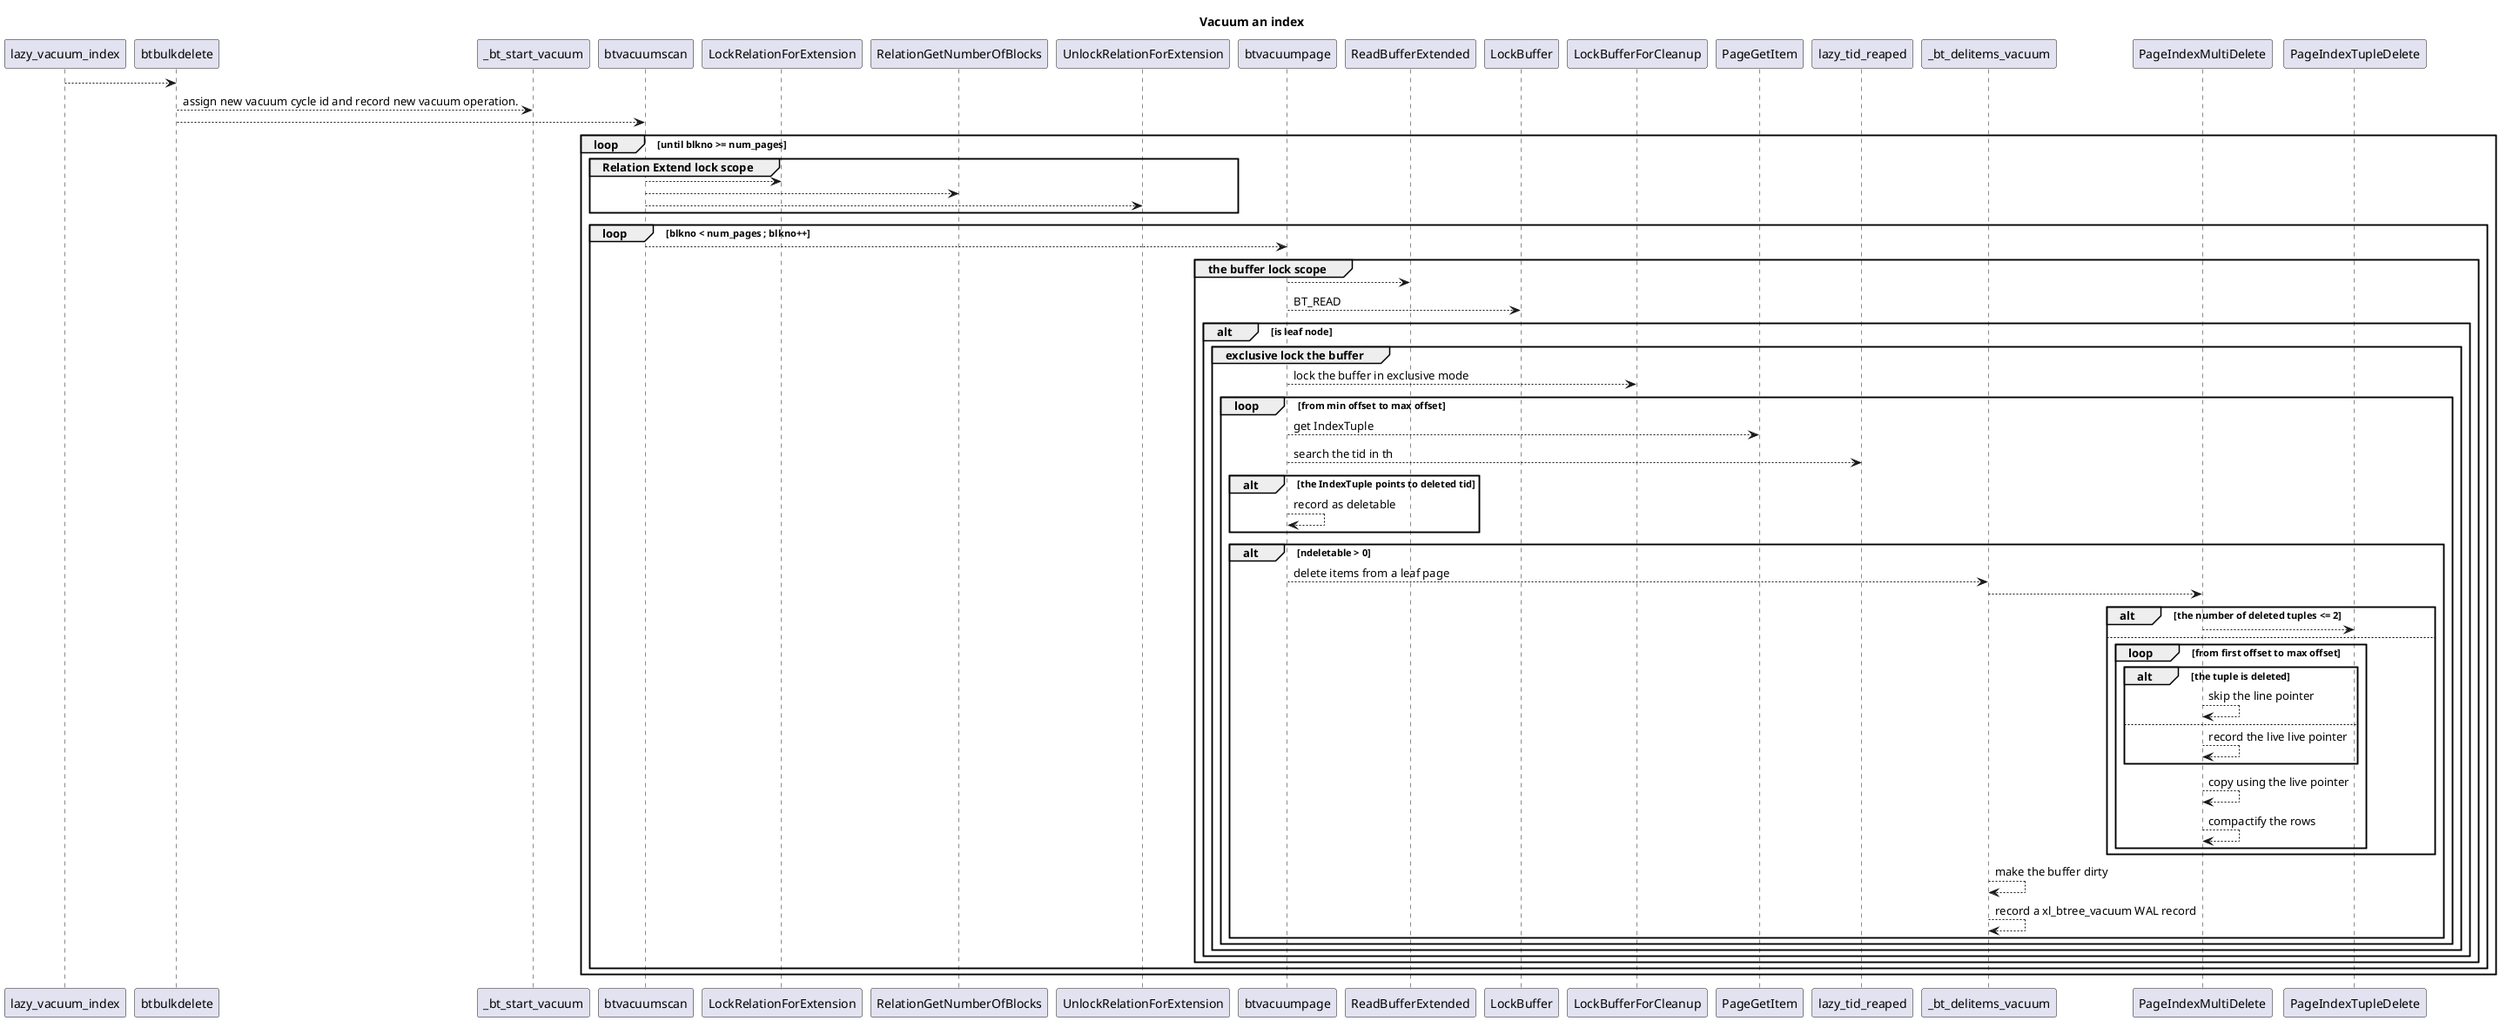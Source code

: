 @startuml
title Vacuum an index 

lazy_vacuum_index --> btbulkdelete
btbulkdelete --> _bt_start_vacuum : assign new vacuum cycle id and record new vacuum operation.
btbulkdelete --> btvacuumscan

loop until blkno >= num_pages
    group Relation Extend lock scope
        btvacuumscan --> LockRelationForExtension
        btvacuumscan --> RelationGetNumberOfBlocks
        btvacuumscan --> UnlockRelationForExtension
    end

    loop blkno < num_pages ; blkno++
         btvacuumscan --> btvacuumpage
         group the buffer lock scope 
            btvacuumpage --> ReadBufferExtended
            btvacuumpage --> LockBuffer : BT_READ

            alt is leaf node
                group exclusive lock the buffer
                    btvacuumpage --> LockBufferForCleanup : lock the buffer in exclusive mode
                    loop from min offset to max offset
                        btvacuumpage --> PageGetItem : get IndexTuple
                        
                        btvacuumpage --> lazy_tid_reaped : search the tid in th
                        alt the IndexTuple points to deleted tid
                            btvacuumpage --> btvacuumpage : record as deletable 
                        end

                        alt ndeletable > 0
                            btvacuumpage --> _bt_delitems_vacuum : delete items from a leaf page
                            _bt_delitems_vacuum --> PageIndexMultiDelete
                            alt the number of deleted tuples <= 2
                                PageIndexMultiDelete --> PageIndexTupleDelete
                            else
                                loop from first offset to max offset
                                    alt the tuple is deleted 
                                        PageIndexMultiDelete --> PageIndexMultiDelete : skip the line pointer
                                    else 
                                        PageIndexMultiDelete --> PageIndexMultiDelete : record the live live pointer
                                    end 
                                    PageIndexMultiDelete --> PageIndexMultiDelete : copy using the live pointer
                                    PageIndexMultiDelete --> PageIndexMultiDelete : compactify the rows
                                end 
                            end  

                            _bt_delitems_vacuum --> _bt_delitems_vacuum : make the buffer dirty
                            _bt_delitems_vacuum --> _bt_delitems_vacuum : record a xl_btree_vacuum WAL record
                        end
                    end
                end
            end 
         end 
    end 
end 

@enduml
